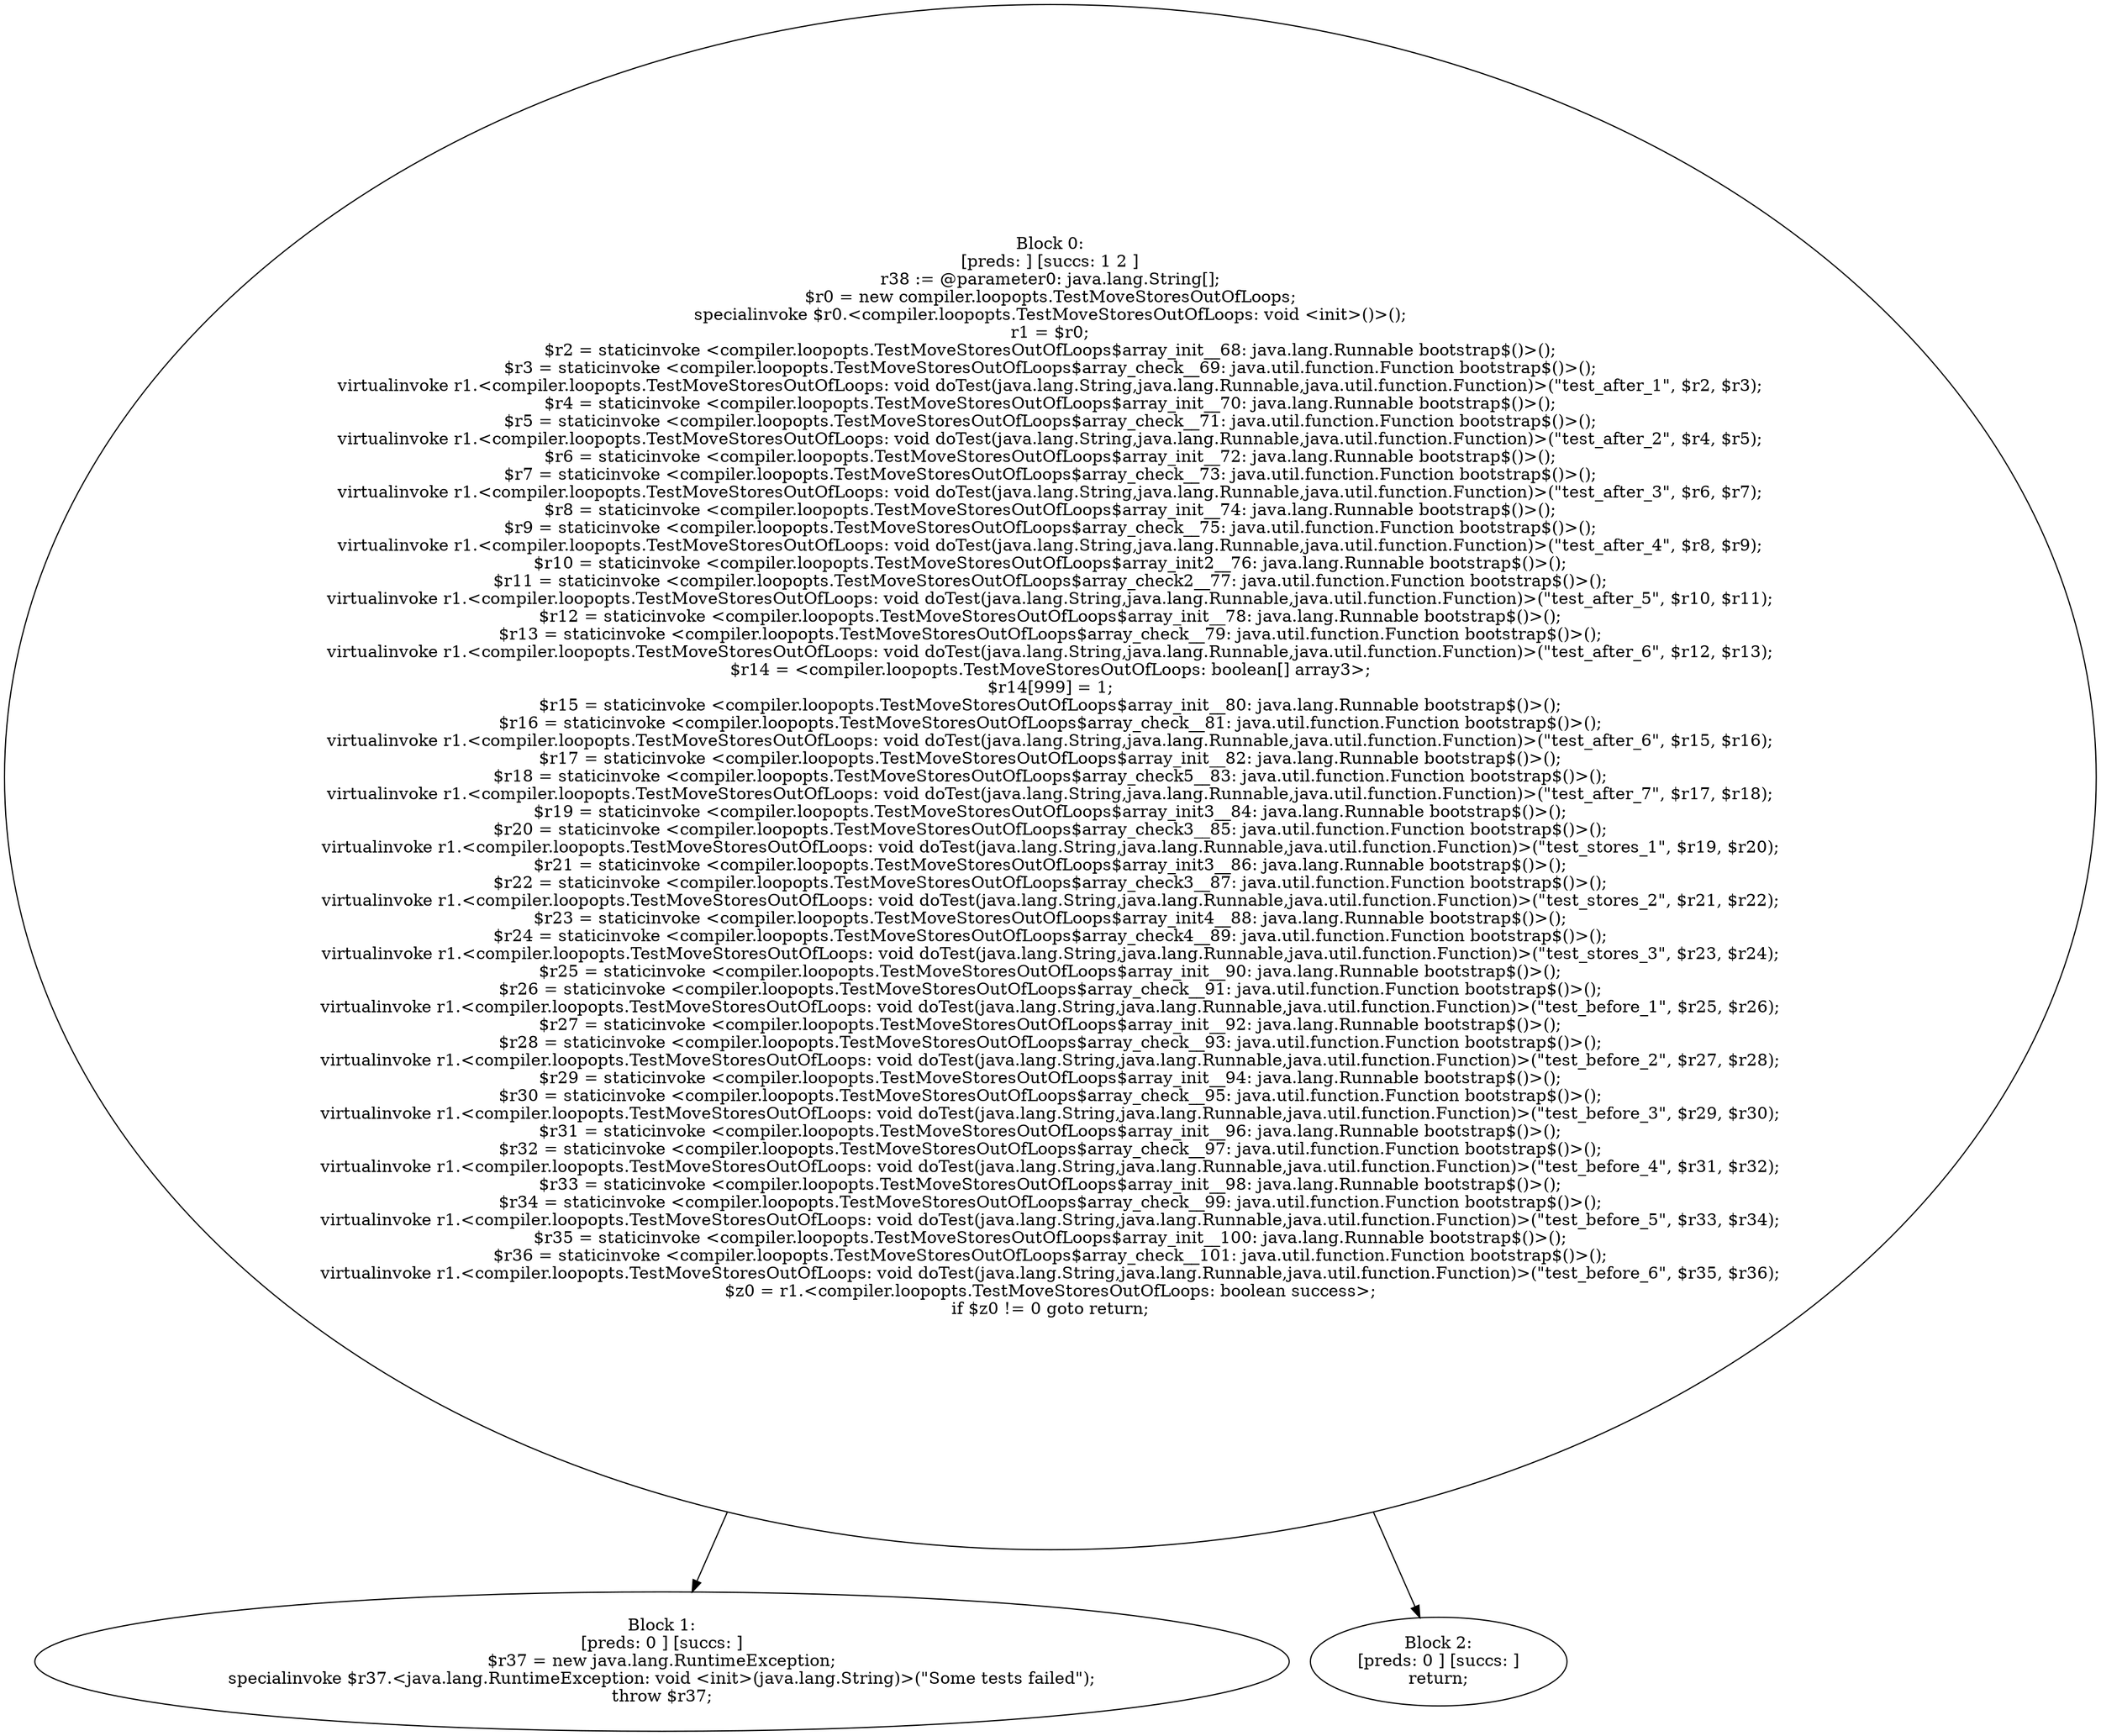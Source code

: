 digraph "unitGraph" {
    "Block 0:
[preds: ] [succs: 1 2 ]
r38 := @parameter0: java.lang.String[];
$r0 = new compiler.loopopts.TestMoveStoresOutOfLoops;
specialinvoke $r0.<compiler.loopopts.TestMoveStoresOutOfLoops: void <init>()>();
r1 = $r0;
$r2 = staticinvoke <compiler.loopopts.TestMoveStoresOutOfLoops$array_init__68: java.lang.Runnable bootstrap$()>();
$r3 = staticinvoke <compiler.loopopts.TestMoveStoresOutOfLoops$array_check__69: java.util.function.Function bootstrap$()>();
virtualinvoke r1.<compiler.loopopts.TestMoveStoresOutOfLoops: void doTest(java.lang.String,java.lang.Runnable,java.util.function.Function)>(\"test_after_1\", $r2, $r3);
$r4 = staticinvoke <compiler.loopopts.TestMoveStoresOutOfLoops$array_init__70: java.lang.Runnable bootstrap$()>();
$r5 = staticinvoke <compiler.loopopts.TestMoveStoresOutOfLoops$array_check__71: java.util.function.Function bootstrap$()>();
virtualinvoke r1.<compiler.loopopts.TestMoveStoresOutOfLoops: void doTest(java.lang.String,java.lang.Runnable,java.util.function.Function)>(\"test_after_2\", $r4, $r5);
$r6 = staticinvoke <compiler.loopopts.TestMoveStoresOutOfLoops$array_init__72: java.lang.Runnable bootstrap$()>();
$r7 = staticinvoke <compiler.loopopts.TestMoveStoresOutOfLoops$array_check__73: java.util.function.Function bootstrap$()>();
virtualinvoke r1.<compiler.loopopts.TestMoveStoresOutOfLoops: void doTest(java.lang.String,java.lang.Runnable,java.util.function.Function)>(\"test_after_3\", $r6, $r7);
$r8 = staticinvoke <compiler.loopopts.TestMoveStoresOutOfLoops$array_init__74: java.lang.Runnable bootstrap$()>();
$r9 = staticinvoke <compiler.loopopts.TestMoveStoresOutOfLoops$array_check__75: java.util.function.Function bootstrap$()>();
virtualinvoke r1.<compiler.loopopts.TestMoveStoresOutOfLoops: void doTest(java.lang.String,java.lang.Runnable,java.util.function.Function)>(\"test_after_4\", $r8, $r9);
$r10 = staticinvoke <compiler.loopopts.TestMoveStoresOutOfLoops$array_init2__76: java.lang.Runnable bootstrap$()>();
$r11 = staticinvoke <compiler.loopopts.TestMoveStoresOutOfLoops$array_check2__77: java.util.function.Function bootstrap$()>();
virtualinvoke r1.<compiler.loopopts.TestMoveStoresOutOfLoops: void doTest(java.lang.String,java.lang.Runnable,java.util.function.Function)>(\"test_after_5\", $r10, $r11);
$r12 = staticinvoke <compiler.loopopts.TestMoveStoresOutOfLoops$array_init__78: java.lang.Runnable bootstrap$()>();
$r13 = staticinvoke <compiler.loopopts.TestMoveStoresOutOfLoops$array_check__79: java.util.function.Function bootstrap$()>();
virtualinvoke r1.<compiler.loopopts.TestMoveStoresOutOfLoops: void doTest(java.lang.String,java.lang.Runnable,java.util.function.Function)>(\"test_after_6\", $r12, $r13);
$r14 = <compiler.loopopts.TestMoveStoresOutOfLoops: boolean[] array3>;
$r14[999] = 1;
$r15 = staticinvoke <compiler.loopopts.TestMoveStoresOutOfLoops$array_init__80: java.lang.Runnable bootstrap$()>();
$r16 = staticinvoke <compiler.loopopts.TestMoveStoresOutOfLoops$array_check__81: java.util.function.Function bootstrap$()>();
virtualinvoke r1.<compiler.loopopts.TestMoveStoresOutOfLoops: void doTest(java.lang.String,java.lang.Runnable,java.util.function.Function)>(\"test_after_6\", $r15, $r16);
$r17 = staticinvoke <compiler.loopopts.TestMoveStoresOutOfLoops$array_init__82: java.lang.Runnable bootstrap$()>();
$r18 = staticinvoke <compiler.loopopts.TestMoveStoresOutOfLoops$array_check5__83: java.util.function.Function bootstrap$()>();
virtualinvoke r1.<compiler.loopopts.TestMoveStoresOutOfLoops: void doTest(java.lang.String,java.lang.Runnable,java.util.function.Function)>(\"test_after_7\", $r17, $r18);
$r19 = staticinvoke <compiler.loopopts.TestMoveStoresOutOfLoops$array_init3__84: java.lang.Runnable bootstrap$()>();
$r20 = staticinvoke <compiler.loopopts.TestMoveStoresOutOfLoops$array_check3__85: java.util.function.Function bootstrap$()>();
virtualinvoke r1.<compiler.loopopts.TestMoveStoresOutOfLoops: void doTest(java.lang.String,java.lang.Runnable,java.util.function.Function)>(\"test_stores_1\", $r19, $r20);
$r21 = staticinvoke <compiler.loopopts.TestMoveStoresOutOfLoops$array_init3__86: java.lang.Runnable bootstrap$()>();
$r22 = staticinvoke <compiler.loopopts.TestMoveStoresOutOfLoops$array_check3__87: java.util.function.Function bootstrap$()>();
virtualinvoke r1.<compiler.loopopts.TestMoveStoresOutOfLoops: void doTest(java.lang.String,java.lang.Runnable,java.util.function.Function)>(\"test_stores_2\", $r21, $r22);
$r23 = staticinvoke <compiler.loopopts.TestMoveStoresOutOfLoops$array_init4__88: java.lang.Runnable bootstrap$()>();
$r24 = staticinvoke <compiler.loopopts.TestMoveStoresOutOfLoops$array_check4__89: java.util.function.Function bootstrap$()>();
virtualinvoke r1.<compiler.loopopts.TestMoveStoresOutOfLoops: void doTest(java.lang.String,java.lang.Runnable,java.util.function.Function)>(\"test_stores_3\", $r23, $r24);
$r25 = staticinvoke <compiler.loopopts.TestMoveStoresOutOfLoops$array_init__90: java.lang.Runnable bootstrap$()>();
$r26 = staticinvoke <compiler.loopopts.TestMoveStoresOutOfLoops$array_check__91: java.util.function.Function bootstrap$()>();
virtualinvoke r1.<compiler.loopopts.TestMoveStoresOutOfLoops: void doTest(java.lang.String,java.lang.Runnable,java.util.function.Function)>(\"test_before_1\", $r25, $r26);
$r27 = staticinvoke <compiler.loopopts.TestMoveStoresOutOfLoops$array_init__92: java.lang.Runnable bootstrap$()>();
$r28 = staticinvoke <compiler.loopopts.TestMoveStoresOutOfLoops$array_check__93: java.util.function.Function bootstrap$()>();
virtualinvoke r1.<compiler.loopopts.TestMoveStoresOutOfLoops: void doTest(java.lang.String,java.lang.Runnable,java.util.function.Function)>(\"test_before_2\", $r27, $r28);
$r29 = staticinvoke <compiler.loopopts.TestMoveStoresOutOfLoops$array_init__94: java.lang.Runnable bootstrap$()>();
$r30 = staticinvoke <compiler.loopopts.TestMoveStoresOutOfLoops$array_check__95: java.util.function.Function bootstrap$()>();
virtualinvoke r1.<compiler.loopopts.TestMoveStoresOutOfLoops: void doTest(java.lang.String,java.lang.Runnable,java.util.function.Function)>(\"test_before_3\", $r29, $r30);
$r31 = staticinvoke <compiler.loopopts.TestMoveStoresOutOfLoops$array_init__96: java.lang.Runnable bootstrap$()>();
$r32 = staticinvoke <compiler.loopopts.TestMoveStoresOutOfLoops$array_check__97: java.util.function.Function bootstrap$()>();
virtualinvoke r1.<compiler.loopopts.TestMoveStoresOutOfLoops: void doTest(java.lang.String,java.lang.Runnable,java.util.function.Function)>(\"test_before_4\", $r31, $r32);
$r33 = staticinvoke <compiler.loopopts.TestMoveStoresOutOfLoops$array_init__98: java.lang.Runnable bootstrap$()>();
$r34 = staticinvoke <compiler.loopopts.TestMoveStoresOutOfLoops$array_check__99: java.util.function.Function bootstrap$()>();
virtualinvoke r1.<compiler.loopopts.TestMoveStoresOutOfLoops: void doTest(java.lang.String,java.lang.Runnable,java.util.function.Function)>(\"test_before_5\", $r33, $r34);
$r35 = staticinvoke <compiler.loopopts.TestMoveStoresOutOfLoops$array_init__100: java.lang.Runnable bootstrap$()>();
$r36 = staticinvoke <compiler.loopopts.TestMoveStoresOutOfLoops$array_check__101: java.util.function.Function bootstrap$()>();
virtualinvoke r1.<compiler.loopopts.TestMoveStoresOutOfLoops: void doTest(java.lang.String,java.lang.Runnable,java.util.function.Function)>(\"test_before_6\", $r35, $r36);
$z0 = r1.<compiler.loopopts.TestMoveStoresOutOfLoops: boolean success>;
if $z0 != 0 goto return;
"
    "Block 1:
[preds: 0 ] [succs: ]
$r37 = new java.lang.RuntimeException;
specialinvoke $r37.<java.lang.RuntimeException: void <init>(java.lang.String)>(\"Some tests failed\");
throw $r37;
"
    "Block 2:
[preds: 0 ] [succs: ]
return;
"
    "Block 0:
[preds: ] [succs: 1 2 ]
r38 := @parameter0: java.lang.String[];
$r0 = new compiler.loopopts.TestMoveStoresOutOfLoops;
specialinvoke $r0.<compiler.loopopts.TestMoveStoresOutOfLoops: void <init>()>();
r1 = $r0;
$r2 = staticinvoke <compiler.loopopts.TestMoveStoresOutOfLoops$array_init__68: java.lang.Runnable bootstrap$()>();
$r3 = staticinvoke <compiler.loopopts.TestMoveStoresOutOfLoops$array_check__69: java.util.function.Function bootstrap$()>();
virtualinvoke r1.<compiler.loopopts.TestMoveStoresOutOfLoops: void doTest(java.lang.String,java.lang.Runnable,java.util.function.Function)>(\"test_after_1\", $r2, $r3);
$r4 = staticinvoke <compiler.loopopts.TestMoveStoresOutOfLoops$array_init__70: java.lang.Runnable bootstrap$()>();
$r5 = staticinvoke <compiler.loopopts.TestMoveStoresOutOfLoops$array_check__71: java.util.function.Function bootstrap$()>();
virtualinvoke r1.<compiler.loopopts.TestMoveStoresOutOfLoops: void doTest(java.lang.String,java.lang.Runnable,java.util.function.Function)>(\"test_after_2\", $r4, $r5);
$r6 = staticinvoke <compiler.loopopts.TestMoveStoresOutOfLoops$array_init__72: java.lang.Runnable bootstrap$()>();
$r7 = staticinvoke <compiler.loopopts.TestMoveStoresOutOfLoops$array_check__73: java.util.function.Function bootstrap$()>();
virtualinvoke r1.<compiler.loopopts.TestMoveStoresOutOfLoops: void doTest(java.lang.String,java.lang.Runnable,java.util.function.Function)>(\"test_after_3\", $r6, $r7);
$r8 = staticinvoke <compiler.loopopts.TestMoveStoresOutOfLoops$array_init__74: java.lang.Runnable bootstrap$()>();
$r9 = staticinvoke <compiler.loopopts.TestMoveStoresOutOfLoops$array_check__75: java.util.function.Function bootstrap$()>();
virtualinvoke r1.<compiler.loopopts.TestMoveStoresOutOfLoops: void doTest(java.lang.String,java.lang.Runnable,java.util.function.Function)>(\"test_after_4\", $r8, $r9);
$r10 = staticinvoke <compiler.loopopts.TestMoveStoresOutOfLoops$array_init2__76: java.lang.Runnable bootstrap$()>();
$r11 = staticinvoke <compiler.loopopts.TestMoveStoresOutOfLoops$array_check2__77: java.util.function.Function bootstrap$()>();
virtualinvoke r1.<compiler.loopopts.TestMoveStoresOutOfLoops: void doTest(java.lang.String,java.lang.Runnable,java.util.function.Function)>(\"test_after_5\", $r10, $r11);
$r12 = staticinvoke <compiler.loopopts.TestMoveStoresOutOfLoops$array_init__78: java.lang.Runnable bootstrap$()>();
$r13 = staticinvoke <compiler.loopopts.TestMoveStoresOutOfLoops$array_check__79: java.util.function.Function bootstrap$()>();
virtualinvoke r1.<compiler.loopopts.TestMoveStoresOutOfLoops: void doTest(java.lang.String,java.lang.Runnable,java.util.function.Function)>(\"test_after_6\", $r12, $r13);
$r14 = <compiler.loopopts.TestMoveStoresOutOfLoops: boolean[] array3>;
$r14[999] = 1;
$r15 = staticinvoke <compiler.loopopts.TestMoveStoresOutOfLoops$array_init__80: java.lang.Runnable bootstrap$()>();
$r16 = staticinvoke <compiler.loopopts.TestMoveStoresOutOfLoops$array_check__81: java.util.function.Function bootstrap$()>();
virtualinvoke r1.<compiler.loopopts.TestMoveStoresOutOfLoops: void doTest(java.lang.String,java.lang.Runnable,java.util.function.Function)>(\"test_after_6\", $r15, $r16);
$r17 = staticinvoke <compiler.loopopts.TestMoveStoresOutOfLoops$array_init__82: java.lang.Runnable bootstrap$()>();
$r18 = staticinvoke <compiler.loopopts.TestMoveStoresOutOfLoops$array_check5__83: java.util.function.Function bootstrap$()>();
virtualinvoke r1.<compiler.loopopts.TestMoveStoresOutOfLoops: void doTest(java.lang.String,java.lang.Runnable,java.util.function.Function)>(\"test_after_7\", $r17, $r18);
$r19 = staticinvoke <compiler.loopopts.TestMoveStoresOutOfLoops$array_init3__84: java.lang.Runnable bootstrap$()>();
$r20 = staticinvoke <compiler.loopopts.TestMoveStoresOutOfLoops$array_check3__85: java.util.function.Function bootstrap$()>();
virtualinvoke r1.<compiler.loopopts.TestMoveStoresOutOfLoops: void doTest(java.lang.String,java.lang.Runnable,java.util.function.Function)>(\"test_stores_1\", $r19, $r20);
$r21 = staticinvoke <compiler.loopopts.TestMoveStoresOutOfLoops$array_init3__86: java.lang.Runnable bootstrap$()>();
$r22 = staticinvoke <compiler.loopopts.TestMoveStoresOutOfLoops$array_check3__87: java.util.function.Function bootstrap$()>();
virtualinvoke r1.<compiler.loopopts.TestMoveStoresOutOfLoops: void doTest(java.lang.String,java.lang.Runnable,java.util.function.Function)>(\"test_stores_2\", $r21, $r22);
$r23 = staticinvoke <compiler.loopopts.TestMoveStoresOutOfLoops$array_init4__88: java.lang.Runnable bootstrap$()>();
$r24 = staticinvoke <compiler.loopopts.TestMoveStoresOutOfLoops$array_check4__89: java.util.function.Function bootstrap$()>();
virtualinvoke r1.<compiler.loopopts.TestMoveStoresOutOfLoops: void doTest(java.lang.String,java.lang.Runnable,java.util.function.Function)>(\"test_stores_3\", $r23, $r24);
$r25 = staticinvoke <compiler.loopopts.TestMoveStoresOutOfLoops$array_init__90: java.lang.Runnable bootstrap$()>();
$r26 = staticinvoke <compiler.loopopts.TestMoveStoresOutOfLoops$array_check__91: java.util.function.Function bootstrap$()>();
virtualinvoke r1.<compiler.loopopts.TestMoveStoresOutOfLoops: void doTest(java.lang.String,java.lang.Runnable,java.util.function.Function)>(\"test_before_1\", $r25, $r26);
$r27 = staticinvoke <compiler.loopopts.TestMoveStoresOutOfLoops$array_init__92: java.lang.Runnable bootstrap$()>();
$r28 = staticinvoke <compiler.loopopts.TestMoveStoresOutOfLoops$array_check__93: java.util.function.Function bootstrap$()>();
virtualinvoke r1.<compiler.loopopts.TestMoveStoresOutOfLoops: void doTest(java.lang.String,java.lang.Runnable,java.util.function.Function)>(\"test_before_2\", $r27, $r28);
$r29 = staticinvoke <compiler.loopopts.TestMoveStoresOutOfLoops$array_init__94: java.lang.Runnable bootstrap$()>();
$r30 = staticinvoke <compiler.loopopts.TestMoveStoresOutOfLoops$array_check__95: java.util.function.Function bootstrap$()>();
virtualinvoke r1.<compiler.loopopts.TestMoveStoresOutOfLoops: void doTest(java.lang.String,java.lang.Runnable,java.util.function.Function)>(\"test_before_3\", $r29, $r30);
$r31 = staticinvoke <compiler.loopopts.TestMoveStoresOutOfLoops$array_init__96: java.lang.Runnable bootstrap$()>();
$r32 = staticinvoke <compiler.loopopts.TestMoveStoresOutOfLoops$array_check__97: java.util.function.Function bootstrap$()>();
virtualinvoke r1.<compiler.loopopts.TestMoveStoresOutOfLoops: void doTest(java.lang.String,java.lang.Runnable,java.util.function.Function)>(\"test_before_4\", $r31, $r32);
$r33 = staticinvoke <compiler.loopopts.TestMoveStoresOutOfLoops$array_init__98: java.lang.Runnable bootstrap$()>();
$r34 = staticinvoke <compiler.loopopts.TestMoveStoresOutOfLoops$array_check__99: java.util.function.Function bootstrap$()>();
virtualinvoke r1.<compiler.loopopts.TestMoveStoresOutOfLoops: void doTest(java.lang.String,java.lang.Runnable,java.util.function.Function)>(\"test_before_5\", $r33, $r34);
$r35 = staticinvoke <compiler.loopopts.TestMoveStoresOutOfLoops$array_init__100: java.lang.Runnable bootstrap$()>();
$r36 = staticinvoke <compiler.loopopts.TestMoveStoresOutOfLoops$array_check__101: java.util.function.Function bootstrap$()>();
virtualinvoke r1.<compiler.loopopts.TestMoveStoresOutOfLoops: void doTest(java.lang.String,java.lang.Runnable,java.util.function.Function)>(\"test_before_6\", $r35, $r36);
$z0 = r1.<compiler.loopopts.TestMoveStoresOutOfLoops: boolean success>;
if $z0 != 0 goto return;
"->"Block 1:
[preds: 0 ] [succs: ]
$r37 = new java.lang.RuntimeException;
specialinvoke $r37.<java.lang.RuntimeException: void <init>(java.lang.String)>(\"Some tests failed\");
throw $r37;
";
    "Block 0:
[preds: ] [succs: 1 2 ]
r38 := @parameter0: java.lang.String[];
$r0 = new compiler.loopopts.TestMoveStoresOutOfLoops;
specialinvoke $r0.<compiler.loopopts.TestMoveStoresOutOfLoops: void <init>()>();
r1 = $r0;
$r2 = staticinvoke <compiler.loopopts.TestMoveStoresOutOfLoops$array_init__68: java.lang.Runnable bootstrap$()>();
$r3 = staticinvoke <compiler.loopopts.TestMoveStoresOutOfLoops$array_check__69: java.util.function.Function bootstrap$()>();
virtualinvoke r1.<compiler.loopopts.TestMoveStoresOutOfLoops: void doTest(java.lang.String,java.lang.Runnable,java.util.function.Function)>(\"test_after_1\", $r2, $r3);
$r4 = staticinvoke <compiler.loopopts.TestMoveStoresOutOfLoops$array_init__70: java.lang.Runnable bootstrap$()>();
$r5 = staticinvoke <compiler.loopopts.TestMoveStoresOutOfLoops$array_check__71: java.util.function.Function bootstrap$()>();
virtualinvoke r1.<compiler.loopopts.TestMoveStoresOutOfLoops: void doTest(java.lang.String,java.lang.Runnable,java.util.function.Function)>(\"test_after_2\", $r4, $r5);
$r6 = staticinvoke <compiler.loopopts.TestMoveStoresOutOfLoops$array_init__72: java.lang.Runnable bootstrap$()>();
$r7 = staticinvoke <compiler.loopopts.TestMoveStoresOutOfLoops$array_check__73: java.util.function.Function bootstrap$()>();
virtualinvoke r1.<compiler.loopopts.TestMoveStoresOutOfLoops: void doTest(java.lang.String,java.lang.Runnable,java.util.function.Function)>(\"test_after_3\", $r6, $r7);
$r8 = staticinvoke <compiler.loopopts.TestMoveStoresOutOfLoops$array_init__74: java.lang.Runnable bootstrap$()>();
$r9 = staticinvoke <compiler.loopopts.TestMoveStoresOutOfLoops$array_check__75: java.util.function.Function bootstrap$()>();
virtualinvoke r1.<compiler.loopopts.TestMoveStoresOutOfLoops: void doTest(java.lang.String,java.lang.Runnable,java.util.function.Function)>(\"test_after_4\", $r8, $r9);
$r10 = staticinvoke <compiler.loopopts.TestMoveStoresOutOfLoops$array_init2__76: java.lang.Runnable bootstrap$()>();
$r11 = staticinvoke <compiler.loopopts.TestMoveStoresOutOfLoops$array_check2__77: java.util.function.Function bootstrap$()>();
virtualinvoke r1.<compiler.loopopts.TestMoveStoresOutOfLoops: void doTest(java.lang.String,java.lang.Runnable,java.util.function.Function)>(\"test_after_5\", $r10, $r11);
$r12 = staticinvoke <compiler.loopopts.TestMoveStoresOutOfLoops$array_init__78: java.lang.Runnable bootstrap$()>();
$r13 = staticinvoke <compiler.loopopts.TestMoveStoresOutOfLoops$array_check__79: java.util.function.Function bootstrap$()>();
virtualinvoke r1.<compiler.loopopts.TestMoveStoresOutOfLoops: void doTest(java.lang.String,java.lang.Runnable,java.util.function.Function)>(\"test_after_6\", $r12, $r13);
$r14 = <compiler.loopopts.TestMoveStoresOutOfLoops: boolean[] array3>;
$r14[999] = 1;
$r15 = staticinvoke <compiler.loopopts.TestMoveStoresOutOfLoops$array_init__80: java.lang.Runnable bootstrap$()>();
$r16 = staticinvoke <compiler.loopopts.TestMoveStoresOutOfLoops$array_check__81: java.util.function.Function bootstrap$()>();
virtualinvoke r1.<compiler.loopopts.TestMoveStoresOutOfLoops: void doTest(java.lang.String,java.lang.Runnable,java.util.function.Function)>(\"test_after_6\", $r15, $r16);
$r17 = staticinvoke <compiler.loopopts.TestMoveStoresOutOfLoops$array_init__82: java.lang.Runnable bootstrap$()>();
$r18 = staticinvoke <compiler.loopopts.TestMoveStoresOutOfLoops$array_check5__83: java.util.function.Function bootstrap$()>();
virtualinvoke r1.<compiler.loopopts.TestMoveStoresOutOfLoops: void doTest(java.lang.String,java.lang.Runnable,java.util.function.Function)>(\"test_after_7\", $r17, $r18);
$r19 = staticinvoke <compiler.loopopts.TestMoveStoresOutOfLoops$array_init3__84: java.lang.Runnable bootstrap$()>();
$r20 = staticinvoke <compiler.loopopts.TestMoveStoresOutOfLoops$array_check3__85: java.util.function.Function bootstrap$()>();
virtualinvoke r1.<compiler.loopopts.TestMoveStoresOutOfLoops: void doTest(java.lang.String,java.lang.Runnable,java.util.function.Function)>(\"test_stores_1\", $r19, $r20);
$r21 = staticinvoke <compiler.loopopts.TestMoveStoresOutOfLoops$array_init3__86: java.lang.Runnable bootstrap$()>();
$r22 = staticinvoke <compiler.loopopts.TestMoveStoresOutOfLoops$array_check3__87: java.util.function.Function bootstrap$()>();
virtualinvoke r1.<compiler.loopopts.TestMoveStoresOutOfLoops: void doTest(java.lang.String,java.lang.Runnable,java.util.function.Function)>(\"test_stores_2\", $r21, $r22);
$r23 = staticinvoke <compiler.loopopts.TestMoveStoresOutOfLoops$array_init4__88: java.lang.Runnable bootstrap$()>();
$r24 = staticinvoke <compiler.loopopts.TestMoveStoresOutOfLoops$array_check4__89: java.util.function.Function bootstrap$()>();
virtualinvoke r1.<compiler.loopopts.TestMoveStoresOutOfLoops: void doTest(java.lang.String,java.lang.Runnable,java.util.function.Function)>(\"test_stores_3\", $r23, $r24);
$r25 = staticinvoke <compiler.loopopts.TestMoveStoresOutOfLoops$array_init__90: java.lang.Runnable bootstrap$()>();
$r26 = staticinvoke <compiler.loopopts.TestMoveStoresOutOfLoops$array_check__91: java.util.function.Function bootstrap$()>();
virtualinvoke r1.<compiler.loopopts.TestMoveStoresOutOfLoops: void doTest(java.lang.String,java.lang.Runnable,java.util.function.Function)>(\"test_before_1\", $r25, $r26);
$r27 = staticinvoke <compiler.loopopts.TestMoveStoresOutOfLoops$array_init__92: java.lang.Runnable bootstrap$()>();
$r28 = staticinvoke <compiler.loopopts.TestMoveStoresOutOfLoops$array_check__93: java.util.function.Function bootstrap$()>();
virtualinvoke r1.<compiler.loopopts.TestMoveStoresOutOfLoops: void doTest(java.lang.String,java.lang.Runnable,java.util.function.Function)>(\"test_before_2\", $r27, $r28);
$r29 = staticinvoke <compiler.loopopts.TestMoveStoresOutOfLoops$array_init__94: java.lang.Runnable bootstrap$()>();
$r30 = staticinvoke <compiler.loopopts.TestMoveStoresOutOfLoops$array_check__95: java.util.function.Function bootstrap$()>();
virtualinvoke r1.<compiler.loopopts.TestMoveStoresOutOfLoops: void doTest(java.lang.String,java.lang.Runnable,java.util.function.Function)>(\"test_before_3\", $r29, $r30);
$r31 = staticinvoke <compiler.loopopts.TestMoveStoresOutOfLoops$array_init__96: java.lang.Runnable bootstrap$()>();
$r32 = staticinvoke <compiler.loopopts.TestMoveStoresOutOfLoops$array_check__97: java.util.function.Function bootstrap$()>();
virtualinvoke r1.<compiler.loopopts.TestMoveStoresOutOfLoops: void doTest(java.lang.String,java.lang.Runnable,java.util.function.Function)>(\"test_before_4\", $r31, $r32);
$r33 = staticinvoke <compiler.loopopts.TestMoveStoresOutOfLoops$array_init__98: java.lang.Runnable bootstrap$()>();
$r34 = staticinvoke <compiler.loopopts.TestMoveStoresOutOfLoops$array_check__99: java.util.function.Function bootstrap$()>();
virtualinvoke r1.<compiler.loopopts.TestMoveStoresOutOfLoops: void doTest(java.lang.String,java.lang.Runnable,java.util.function.Function)>(\"test_before_5\", $r33, $r34);
$r35 = staticinvoke <compiler.loopopts.TestMoveStoresOutOfLoops$array_init__100: java.lang.Runnable bootstrap$()>();
$r36 = staticinvoke <compiler.loopopts.TestMoveStoresOutOfLoops$array_check__101: java.util.function.Function bootstrap$()>();
virtualinvoke r1.<compiler.loopopts.TestMoveStoresOutOfLoops: void doTest(java.lang.String,java.lang.Runnable,java.util.function.Function)>(\"test_before_6\", $r35, $r36);
$z0 = r1.<compiler.loopopts.TestMoveStoresOutOfLoops: boolean success>;
if $z0 != 0 goto return;
"->"Block 2:
[preds: 0 ] [succs: ]
return;
";
}
